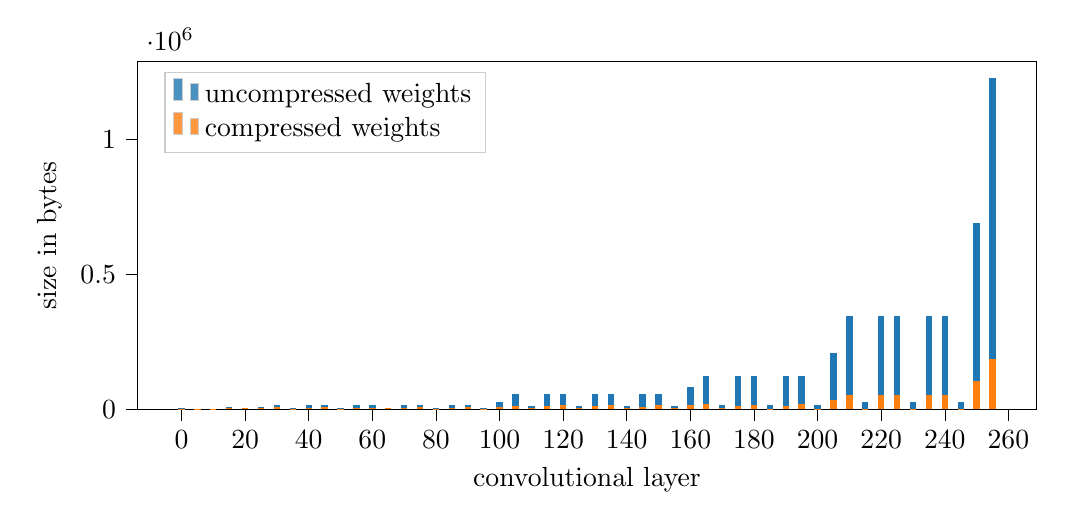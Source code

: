 % This file was created with tikzplotlib v0.10.1.
\begin{tikzpicture}

\definecolor{darkgray176}{RGB}{176,176,176}
\definecolor{darkorange25512714}{RGB}{255,127,14}
\definecolor{lightgray204}{RGB}{204,204,204}
\definecolor{steelblue31119180}{RGB}{31,119,180}

\begin{axis}[
height=6cm,
legend cell align={left},
legend style={
  fill opacity=0.8,
  draw opacity=1,
  text opacity=1,
  at={(0.03,0.97)},
  anchor=north west,
  draw=lightgray204
},
tick align=outside,
tick pos=left,
width=13cm,
x grid style={darkgray176},
xlabel={convolutional layer},
xmin=-13.85, xmax=268.85,
xtick style={color=black},
y grid style={darkgray176},
ylabel={size in bytes},
ymin=0.0, ymax=1290240.0,
ytick style={color=black}
]
\draw[draw=none,fill=steelblue31119180] (axis cs:-1.0,0.0) rectangle (axis cs:1.0,2592.0);
\addlegendimage{ybar,ybar legend,draw=none,fill=steelblue31119180}
\addlegendentry{uncompressed weights}

\draw[draw=none,fill=steelblue31119180] (axis cs:4.0,0.0) rectangle (axis cs:6.0,864.0);
\draw[draw=none,fill=steelblue31119180] (axis cs:9.0,0.0) rectangle (axis cs:11.0,1536.0);
\draw[draw=none,fill=steelblue31119180] (axis cs:14.0,0.0) rectangle (axis cs:16.0,6144.0);
\draw[draw=none,fill=steelblue31119180] (axis cs:19.0,0.0) rectangle (axis cs:21.0,3456.0);
\draw[draw=none,fill=steelblue31119180] (axis cs:24.0,0.0) rectangle (axis cs:26.0,9216.0);
\draw[draw=none,fill=steelblue31119180] (axis cs:29.0,0.0) rectangle (axis cs:31.0,13824.0);
\draw[draw=none,fill=steelblue31119180] (axis cs:34.0,0.0) rectangle (axis cs:36.0,5184.0);
\draw[draw=none,fill=steelblue31119180] (axis cs:39.0,0.0) rectangle (axis cs:41.0,13824.0);
\draw[draw=none,fill=steelblue31119180] (axis cs:44.0,0.0) rectangle (axis cs:46.0,13824.0);
\draw[draw=none,fill=steelblue31119180] (axis cs:49.0,0.0) rectangle (axis cs:51.0,5184.0);
\draw[draw=none,fill=steelblue31119180] (axis cs:54.0,0.0) rectangle (axis cs:56.0,13824.0);
\draw[draw=none,fill=steelblue31119180] (axis cs:59.0,0.0) rectangle (axis cs:61.0,13824.0);
\draw[draw=none,fill=steelblue31119180] (axis cs:64.0,0.0) rectangle (axis cs:66.0,5184.0);
\draw[draw=none,fill=steelblue31119180] (axis cs:69.0,0.0) rectangle (axis cs:71.0,13824.0);
\draw[draw=none,fill=steelblue31119180] (axis cs:74.0,0.0) rectangle (axis cs:76.0,13824.0);
\draw[draw=none,fill=steelblue31119180] (axis cs:79.0,0.0) rectangle (axis cs:81.0,5184.0);
\draw[draw=none,fill=steelblue31119180] (axis cs:84.0,0.0) rectangle (axis cs:86.0,13824.0);
\draw[draw=none,fill=steelblue31119180] (axis cs:89.0,0.0) rectangle (axis cs:91.0,13824.0);
\draw[draw=none,fill=steelblue31119180] (axis cs:94.0,0.0) rectangle (axis cs:96.0,5184.0);
\draw[draw=none,fill=steelblue31119180] (axis cs:99.0,0.0) rectangle (axis cs:101.0,27648.0);
\draw[draw=none,fill=steelblue31119180] (axis cs:104.0,0.0) rectangle (axis cs:106.0,55296.0);
\draw[draw=none,fill=steelblue31119180] (axis cs:109.0,0.0) rectangle (axis cs:111.0,10368.0);
\draw[draw=none,fill=steelblue31119180] (axis cs:114.0,0.0) rectangle (axis cs:116.0,55296.0);
\draw[draw=none,fill=steelblue31119180] (axis cs:119.0,0.0) rectangle (axis cs:121.0,55296.0);
\draw[draw=none,fill=steelblue31119180] (axis cs:124.0,0.0) rectangle (axis cs:126.0,10368.0);
\draw[draw=none,fill=steelblue31119180] (axis cs:129.0,0.0) rectangle (axis cs:131.0,55296.0);
\draw[draw=none,fill=steelblue31119180] (axis cs:134.0,0.0) rectangle (axis cs:136.0,55296.0);
\draw[draw=none,fill=steelblue31119180] (axis cs:139.0,0.0) rectangle (axis cs:141.0,10368.0);
\draw[draw=none,fill=steelblue31119180] (axis cs:144.0,0.0) rectangle (axis cs:146.0,55296.0);
\draw[draw=none,fill=steelblue31119180] (axis cs:149.0,0.0) rectangle (axis cs:151.0,55296.0);
\draw[draw=none,fill=steelblue31119180] (axis cs:154.0,0.0) rectangle (axis cs:156.0,10368.0);
\draw[draw=none,fill=steelblue31119180] (axis cs:159.0,0.0) rectangle (axis cs:161.0,82944.0);
\draw[draw=none,fill=steelblue31119180] (axis cs:164.0,0.0) rectangle (axis cs:166.0,124416.0);
\draw[draw=none,fill=steelblue31119180] (axis cs:169.0,0.0) rectangle (axis cs:171.0,15552.0);
\draw[draw=none,fill=steelblue31119180] (axis cs:174.0,0.0) rectangle (axis cs:176.0,124416.0);
\draw[draw=none,fill=steelblue31119180] (axis cs:179.0,0.0) rectangle (axis cs:181.0,124416.0);
\draw[draw=none,fill=steelblue31119180] (axis cs:184.0,0.0) rectangle (axis cs:186.0,15552.0);
\draw[draw=none,fill=steelblue31119180] (axis cs:189.0,0.0) rectangle (axis cs:191.0,124416.0);
\draw[draw=none,fill=steelblue31119180] (axis cs:194.0,0.0) rectangle (axis cs:196.0,124416.0);
\draw[draw=none,fill=steelblue31119180] (axis cs:199.0,0.0) rectangle (axis cs:201.0,15552.0);
\draw[draw=none,fill=steelblue31119180] (axis cs:204.0,0.0) rectangle (axis cs:206.0,207360.0);
\draw[draw=none,fill=steelblue31119180] (axis cs:209.0,0.0) rectangle (axis cs:211.0,345600.0);
\draw[draw=none,fill=steelblue31119180] (axis cs:214.0,0.0) rectangle (axis cs:216.0,25920.0);
\draw[draw=none,fill=steelblue31119180] (axis cs:219.0,0.0) rectangle (axis cs:221.0,345600.0);
\draw[draw=none,fill=steelblue31119180] (axis cs:224.0,0.0) rectangle (axis cs:226.0,345600.0);
\draw[draw=none,fill=steelblue31119180] (axis cs:229.0,0.0) rectangle (axis cs:231.0,25920.0);
\draw[draw=none,fill=steelblue31119180] (axis cs:234.0,0.0) rectangle (axis cs:236.0,345600.0);
\draw[draw=none,fill=steelblue31119180] (axis cs:239.0,0.0) rectangle (axis cs:241.0,345600.0);
\draw[draw=none,fill=steelblue31119180] (axis cs:244.0,0.0) rectangle (axis cs:246.0,25920.0);
\draw[draw=none,fill=steelblue31119180] (axis cs:249.0,0.0) rectangle (axis cs:251.0,691200.0);
\draw[draw=none,fill=steelblue31119180] (axis cs:254.0,0.0) rectangle (axis cs:256.0,1228800.0);
\draw[draw=none,fill=darkorange25512714] (axis cs:-1.0,0.0) rectangle (axis cs:1.0,1508.0);
\addlegendimage{ybar,ybar legend,draw=none,fill=darkorange25512714}
\addlegendentry{compressed weights}

\draw[draw=none,fill=darkorange25512714] (axis cs:4.0,0.0) rectangle (axis cs:6.0,732.0);
\draw[draw=none,fill=darkorange25512714] (axis cs:9.0,0.0) rectangle (axis cs:11.0,1008.0);
\draw[draw=none,fill=darkorange25512714] (axis cs:14.0,0.0) rectangle (axis cs:16.0,4240.0);
\draw[draw=none,fill=darkorange25512714] (axis cs:19.0,0.0) rectangle (axis cs:21.0,2320.0);
\draw[draw=none,fill=darkorange25512714] (axis cs:24.0,0.0) rectangle (axis cs:26.0,3328.0);
\draw[draw=none,fill=darkorange25512714] (axis cs:29.0,0.0) rectangle (axis cs:31.0,7232.0);
\draw[draw=none,fill=darkorange25512714] (axis cs:34.0,0.0) rectangle (axis cs:36.0,1876.0);
\draw[draw=none,fill=darkorange25512714] (axis cs:39.0,0.0) rectangle (axis cs:41.0,2928.0);
\draw[draw=none,fill=darkorange25512714] (axis cs:44.0,0.0) rectangle (axis cs:46.0,7232.0);
\draw[draw=none,fill=darkorange25512714] (axis cs:49.0,0.0) rectangle (axis cs:51.0,1072.0);
\draw[draw=none,fill=darkorange25512714] (axis cs:54.0,0.0) rectangle (axis cs:56.0,2928.0);
\draw[draw=none,fill=darkorange25512714] (axis cs:59.0,0.0) rectangle (axis cs:61.0,5424.0);
\draw[draw=none,fill=darkorange25512714] (axis cs:64.0,0.0) rectangle (axis cs:66.0,2340.0);
\draw[draw=none,fill=darkorange25512714] (axis cs:69.0,0.0) rectangle (axis cs:71.0,3616.0);
\draw[draw=none,fill=darkorange25512714] (axis cs:74.0,0.0) rectangle (axis cs:76.0,8192.0);
\draw[draw=none,fill=darkorange25512714] (axis cs:79.0,0.0) rectangle (axis cs:81.0,1876.0);
\draw[draw=none,fill=darkorange25512714] (axis cs:84.0,0.0) rectangle (axis cs:86.0,2576.0);
\draw[draw=none,fill=darkorange25512714] (axis cs:89.0,0.0) rectangle (axis cs:91.0,7232.0);
\draw[draw=none,fill=darkorange25512714] (axis cs:94.0,0.0) rectangle (axis cs:96.0,1876.0);
\draw[draw=none,fill=darkorange25512714] (axis cs:99.0,0.0) rectangle (axis cs:101.0,6720.0);
\draw[draw=none,fill=darkorange25512714] (axis cs:104.0,0.0) rectangle (axis cs:106.0,12080.0);
\draw[draw=none,fill=darkorange25512714] (axis cs:109.0,0.0) rectangle (axis cs:111.0,4716.0);
\draw[draw=none,fill=darkorange25512714] (axis cs:114.0,0.0) rectangle (axis cs:116.0,12080.0);
\draw[draw=none,fill=darkorange25512714] (axis cs:119.0,0.0) rectangle (axis cs:121.0,15184.0);
\draw[draw=none,fill=darkorange25512714] (axis cs:124.0,0.0) rectangle (axis cs:126.0,3788.0);
\draw[draw=none,fill=darkorange25512714] (axis cs:129.0,0.0) rectangle (axis cs:131.0,12416.0);
\draw[draw=none,fill=darkorange25512714] (axis cs:134.0,0.0) rectangle (axis cs:136.0,15184.0);
\draw[draw=none,fill=darkorange25512714] (axis cs:139.0,0.0) rectangle (axis cs:141.0,3788.0);
\draw[draw=none,fill=darkorange25512714] (axis cs:144.0,0.0) rectangle (axis cs:146.0,6208.0);
\draw[draw=none,fill=darkorange25512714] (axis cs:149.0,0.0) rectangle (axis cs:151.0,15184.0);
\draw[draw=none,fill=darkorange25512714] (axis cs:154.0,0.0) rectangle (axis cs:156.0,3788.0);
\draw[draw=none,fill=darkorange25512714] (axis cs:159.0,0.0) rectangle (axis cs:161.0,16576.0);
\draw[draw=none,fill=darkorange25512714] (axis cs:164.0,0.0) rectangle (axis cs:166.0,19424.0);
\draw[draw=none,fill=darkorange25512714] (axis cs:169.0,0.0) rectangle (axis cs:171.0,2744.0);
\draw[draw=none,fill=darkorange25512714] (axis cs:174.0,0.0) rectangle (axis cs:176.0,10880.0);
\draw[draw=none,fill=darkorange25512714] (axis cs:179.0,0.0) rectangle (axis cs:181.0,16320.0);
\draw[draw=none,fill=darkorange25512714] (axis cs:184.0,0.0) rectangle (axis cs:186.0,1444.0);
\draw[draw=none,fill=darkorange25512714] (axis cs:189.0,0.0) rectangle (axis cs:191.0,10880.0);
\draw[draw=none,fill=darkorange25512714] (axis cs:194.0,0.0) rectangle (axis cs:196.0,19424.0);
\draw[draw=none,fill=darkorange25512714] (axis cs:199.0,0.0) rectangle (axis cs:201.0,1224.0);
\draw[draw=none,fill=darkorange25512714] (axis cs:204.0,0.0) rectangle (axis cs:206.0,33696.0);
\draw[draw=none,fill=darkorange25512714] (axis cs:209.0,0.0) rectangle (axis cs:211.0,51840.0);
\draw[draw=none,fill=darkorange25512714] (axis cs:214.0,0.0) rectangle (axis cs:216.0,2088.0);
\draw[draw=none,fill=darkorange25512714] (axis cs:219.0,0.0) rectangle (axis cs:221.0,51840.0);
\draw[draw=none,fill=darkorange25512714] (axis cs:224.0,0.0) rectangle (axis cs:226.0,51840.0);
\draw[draw=none,fill=darkorange25512714] (axis cs:229.0,0.0) rectangle (axis cs:231.0,2088.0);
\draw[draw=none,fill=darkorange25512714] (axis cs:234.0,0.0) rectangle (axis cs:236.0,51840.0);
\draw[draw=none,fill=darkorange25512714] (axis cs:239.0,0.0) rectangle (axis cs:241.0,51840.0);
\draw[draw=none,fill=darkorange25512714] (axis cs:244.0,0.0) rectangle (axis cs:246.0,2088.0);
\draw[draw=none,fill=darkorange25512714] (axis cs:249.0,0.0) rectangle (axis cs:251.0,103680.0);
\draw[draw=none,fill=darkorange25512714] (axis cs:254.0,0.0) rectangle (axis cs:256.0,184320.0);
\end{axis}

\end{tikzpicture}
